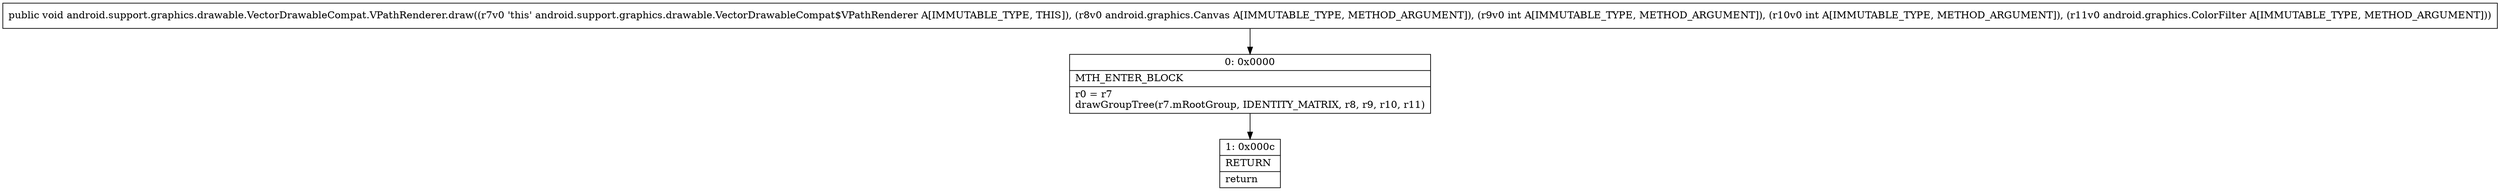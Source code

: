 digraph "CFG forandroid.support.graphics.drawable.VectorDrawableCompat.VPathRenderer.draw(Landroid\/graphics\/Canvas;IILandroid\/graphics\/ColorFilter;)V" {
Node_0 [shape=record,label="{0\:\ 0x0000|MTH_ENTER_BLOCK\l|r0 = r7\ldrawGroupTree(r7.mRootGroup, IDENTITY_MATRIX, r8, r9, r10, r11)\l}"];
Node_1 [shape=record,label="{1\:\ 0x000c|RETURN\l|return\l}"];
MethodNode[shape=record,label="{public void android.support.graphics.drawable.VectorDrawableCompat.VPathRenderer.draw((r7v0 'this' android.support.graphics.drawable.VectorDrawableCompat$VPathRenderer A[IMMUTABLE_TYPE, THIS]), (r8v0 android.graphics.Canvas A[IMMUTABLE_TYPE, METHOD_ARGUMENT]), (r9v0 int A[IMMUTABLE_TYPE, METHOD_ARGUMENT]), (r10v0 int A[IMMUTABLE_TYPE, METHOD_ARGUMENT]), (r11v0 android.graphics.ColorFilter A[IMMUTABLE_TYPE, METHOD_ARGUMENT])) }"];
MethodNode -> Node_0;
Node_0 -> Node_1;
}

